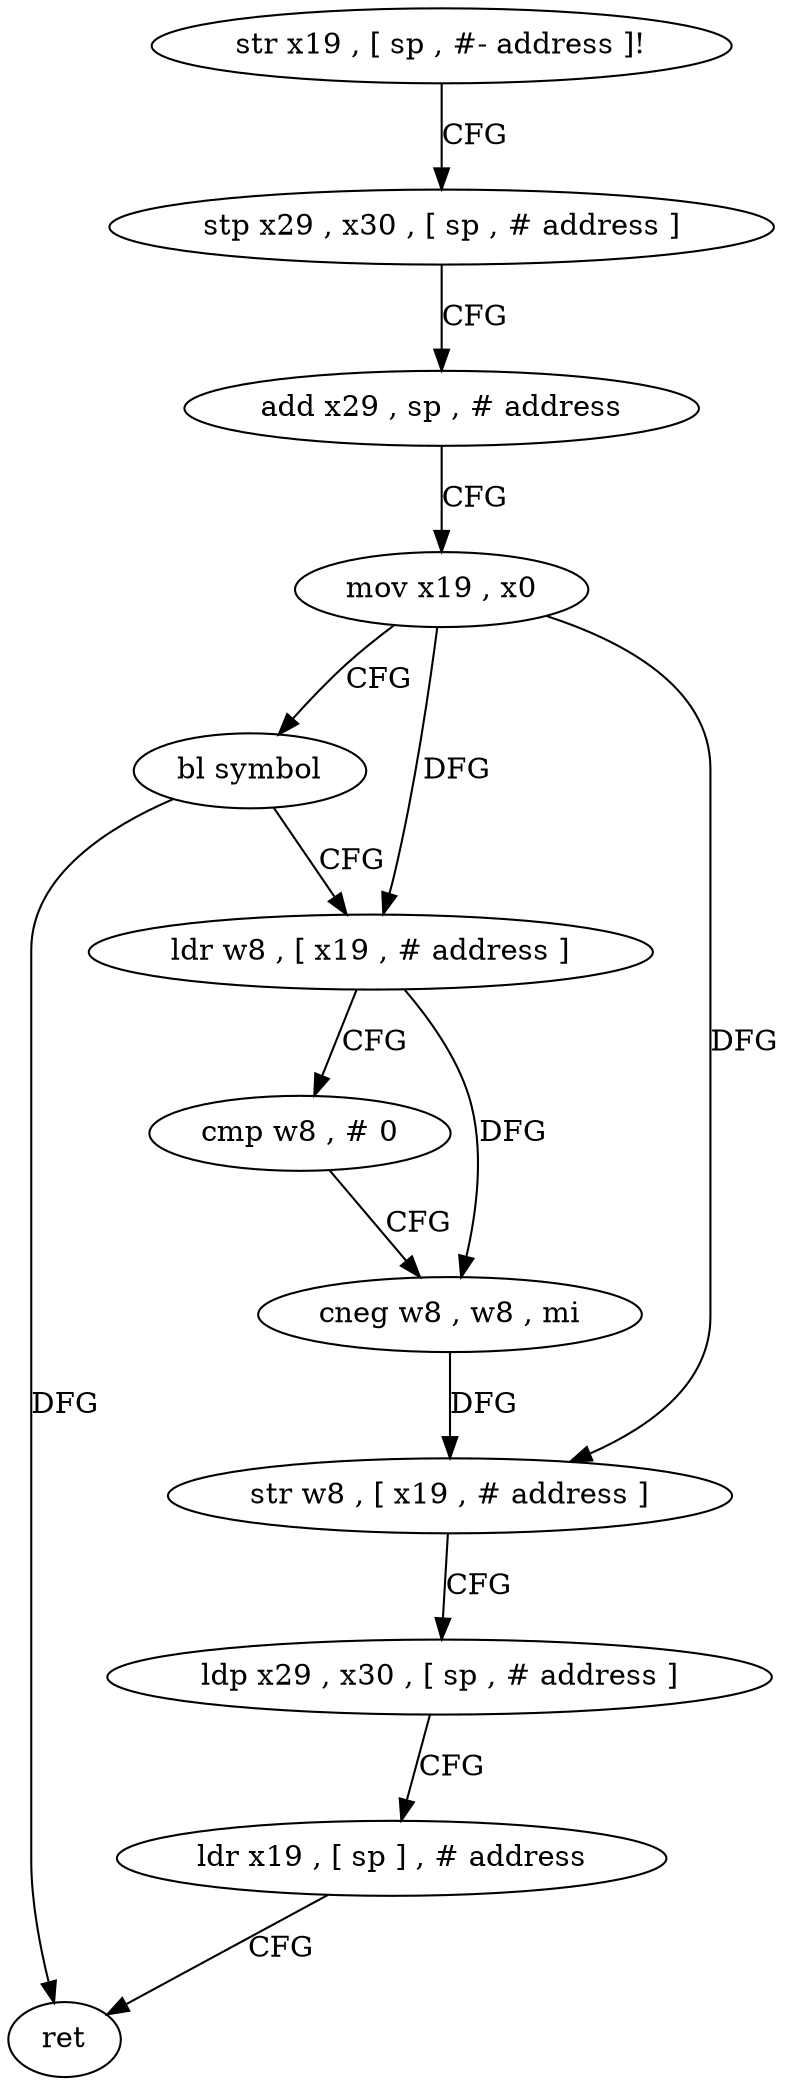 digraph "func" {
"4224120" [label = "str x19 , [ sp , #- address ]!" ]
"4224124" [label = "stp x29 , x30 , [ sp , # address ]" ]
"4224128" [label = "add x29 , sp , # address" ]
"4224132" [label = "mov x19 , x0" ]
"4224136" [label = "bl symbol" ]
"4224140" [label = "ldr w8 , [ x19 , # address ]" ]
"4224144" [label = "cmp w8 , # 0" ]
"4224148" [label = "cneg w8 , w8 , mi" ]
"4224152" [label = "str w8 , [ x19 , # address ]" ]
"4224156" [label = "ldp x29 , x30 , [ sp , # address ]" ]
"4224160" [label = "ldr x19 , [ sp ] , # address" ]
"4224164" [label = "ret" ]
"4224120" -> "4224124" [ label = "CFG" ]
"4224124" -> "4224128" [ label = "CFG" ]
"4224128" -> "4224132" [ label = "CFG" ]
"4224132" -> "4224136" [ label = "CFG" ]
"4224132" -> "4224140" [ label = "DFG" ]
"4224132" -> "4224152" [ label = "DFG" ]
"4224136" -> "4224140" [ label = "CFG" ]
"4224136" -> "4224164" [ label = "DFG" ]
"4224140" -> "4224144" [ label = "CFG" ]
"4224140" -> "4224148" [ label = "DFG" ]
"4224144" -> "4224148" [ label = "CFG" ]
"4224148" -> "4224152" [ label = "DFG" ]
"4224152" -> "4224156" [ label = "CFG" ]
"4224156" -> "4224160" [ label = "CFG" ]
"4224160" -> "4224164" [ label = "CFG" ]
}
